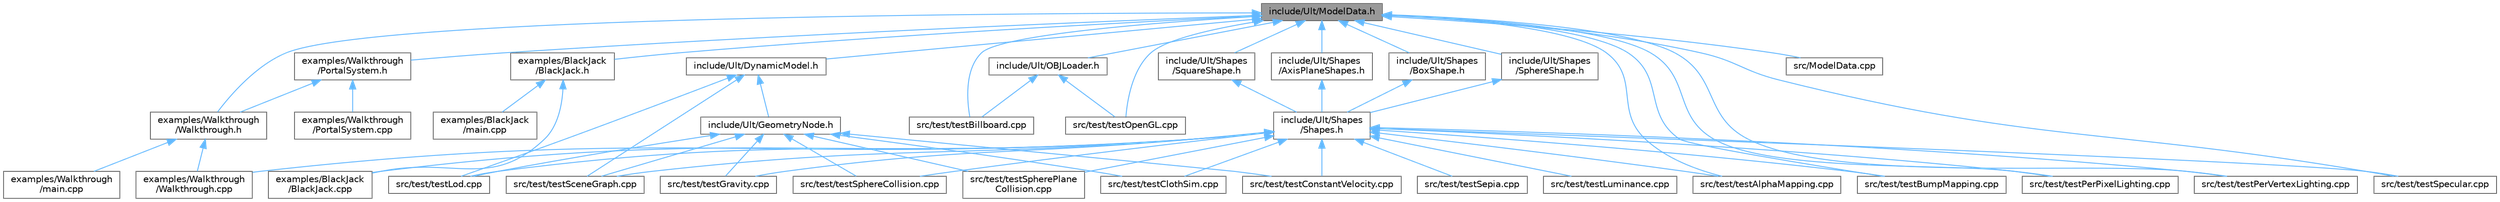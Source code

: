 digraph "include/Ult/ModelData.h"
{
 // LATEX_PDF_SIZE
  bgcolor="transparent";
  edge [fontname=Helvetica,fontsize=10,labelfontname=Helvetica,labelfontsize=10];
  node [fontname=Helvetica,fontsize=10,shape=box,height=0.2,width=0.4];
  Node1 [id="Node000001",label="include/Ult/ModelData.h",height=0.2,width=0.4,color="gray40", fillcolor="grey60", style="filled", fontcolor="black",tooltip=" "];
  Node1 -> Node2 [id="edge1_Node000001_Node000002",dir="back",color="steelblue1",style="solid",tooltip=" "];
  Node2 [id="Node000002",label="examples/BlackJack\l/BlackJack.h",height=0.2,width=0.4,color="grey40", fillcolor="white", style="filled",URL="$_black_jack_8h.html",tooltip=" "];
  Node2 -> Node3 [id="edge2_Node000002_Node000003",dir="back",color="steelblue1",style="solid",tooltip=" "];
  Node3 [id="Node000003",label="examples/BlackJack\l/BlackJack.cpp",height=0.2,width=0.4,color="grey40", fillcolor="white", style="filled",URL="$_black_jack_8cpp.html",tooltip=" "];
  Node2 -> Node4 [id="edge3_Node000002_Node000004",dir="back",color="steelblue1",style="solid",tooltip=" "];
  Node4 [id="Node000004",label="examples/BlackJack\l/main.cpp",height=0.2,width=0.4,color="grey40", fillcolor="white", style="filled",URL="$_black_jack_2main_8cpp.html",tooltip=" "];
  Node1 -> Node5 [id="edge4_Node000001_Node000005",dir="back",color="steelblue1",style="solid",tooltip=" "];
  Node5 [id="Node000005",label="examples/Walkthrough\l/PortalSystem.h",height=0.2,width=0.4,color="grey40", fillcolor="white", style="filled",URL="$_portal_system_8h.html",tooltip=" "];
  Node5 -> Node6 [id="edge5_Node000005_Node000006",dir="back",color="steelblue1",style="solid",tooltip=" "];
  Node6 [id="Node000006",label="examples/Walkthrough\l/PortalSystem.cpp",height=0.2,width=0.4,color="grey40", fillcolor="white", style="filled",URL="$_portal_system_8cpp.html",tooltip=" "];
  Node5 -> Node7 [id="edge6_Node000005_Node000007",dir="back",color="steelblue1",style="solid",tooltip=" "];
  Node7 [id="Node000007",label="examples/Walkthrough\l/Walkthrough.h",height=0.2,width=0.4,color="grey40", fillcolor="white", style="filled",URL="$_walkthrough_8h.html",tooltip=" "];
  Node7 -> Node8 [id="edge7_Node000007_Node000008",dir="back",color="steelblue1",style="solid",tooltip=" "];
  Node8 [id="Node000008",label="examples/Walkthrough\l/Walkthrough.cpp",height=0.2,width=0.4,color="grey40", fillcolor="white", style="filled",URL="$_walkthrough_8cpp.html",tooltip=" "];
  Node7 -> Node9 [id="edge8_Node000007_Node000009",dir="back",color="steelblue1",style="solid",tooltip=" "];
  Node9 [id="Node000009",label="examples/Walkthrough\l/main.cpp",height=0.2,width=0.4,color="grey40", fillcolor="white", style="filled",URL="$_walkthrough_2main_8cpp.html",tooltip=" "];
  Node1 -> Node7 [id="edge9_Node000001_Node000007",dir="back",color="steelblue1",style="solid",tooltip=" "];
  Node1 -> Node10 [id="edge10_Node000001_Node000010",dir="back",color="steelblue1",style="solid",tooltip=" "];
  Node10 [id="Node000010",label="include/Ult/DynamicModel.h",height=0.2,width=0.4,color="grey40", fillcolor="white", style="filled",URL="$_dynamic_model_8h.html",tooltip=" "];
  Node10 -> Node11 [id="edge11_Node000010_Node000011",dir="back",color="steelblue1",style="solid",tooltip=" "];
  Node11 [id="Node000011",label="include/Ult/GeometryNode.h",height=0.2,width=0.4,color="grey40", fillcolor="white", style="filled",URL="$_geometry_node_8h.html",tooltip=" "];
  Node11 -> Node12 [id="edge12_Node000011_Node000012",dir="back",color="steelblue1",style="solid",tooltip=" "];
  Node12 [id="Node000012",label="src/test/testClothSim.cpp",height=0.2,width=0.4,color="grey40", fillcolor="white", style="filled",URL="$test_cloth_sim_8cpp.html",tooltip=" "];
  Node11 -> Node13 [id="edge13_Node000011_Node000013",dir="back",color="steelblue1",style="solid",tooltip=" "];
  Node13 [id="Node000013",label="src/test/testConstantVelocity.cpp",height=0.2,width=0.4,color="grey40", fillcolor="white", style="filled",URL="$test_constant_velocity_8cpp.html",tooltip=" "];
  Node11 -> Node14 [id="edge14_Node000011_Node000014",dir="back",color="steelblue1",style="solid",tooltip=" "];
  Node14 [id="Node000014",label="src/test/testGravity.cpp",height=0.2,width=0.4,color="grey40", fillcolor="white", style="filled",URL="$test_gravity_8cpp.html",tooltip=" "];
  Node11 -> Node15 [id="edge15_Node000011_Node000015",dir="back",color="steelblue1",style="solid",tooltip=" "];
  Node15 [id="Node000015",label="src/test/testLod.cpp",height=0.2,width=0.4,color="grey40", fillcolor="white", style="filled",URL="$test_lod_8cpp.html",tooltip=" "];
  Node11 -> Node16 [id="edge16_Node000011_Node000016",dir="back",color="steelblue1",style="solid",tooltip=" "];
  Node16 [id="Node000016",label="src/test/testSceneGraph.cpp",height=0.2,width=0.4,color="grey40", fillcolor="white", style="filled",URL="$test_scene_graph_8cpp.html",tooltip=" "];
  Node11 -> Node17 [id="edge17_Node000011_Node000017",dir="back",color="steelblue1",style="solid",tooltip=" "];
  Node17 [id="Node000017",label="src/test/testSphereCollision.cpp",height=0.2,width=0.4,color="grey40", fillcolor="white", style="filled",URL="$test_sphere_collision_8cpp.html",tooltip=" "];
  Node11 -> Node18 [id="edge18_Node000011_Node000018",dir="back",color="steelblue1",style="solid",tooltip=" "];
  Node18 [id="Node000018",label="src/test/testSpherePlane\lCollision.cpp",height=0.2,width=0.4,color="grey40", fillcolor="white", style="filled",URL="$test_sphere_plane_collision_8cpp.html",tooltip=" "];
  Node10 -> Node15 [id="edge19_Node000010_Node000015",dir="back",color="steelblue1",style="solid",tooltip=" "];
  Node10 -> Node16 [id="edge20_Node000010_Node000016",dir="back",color="steelblue1",style="solid",tooltip=" "];
  Node1 -> Node19 [id="edge21_Node000001_Node000019",dir="back",color="steelblue1",style="solid",tooltip=" "];
  Node19 [id="Node000019",label="include/Ult/OBJLoader.h",height=0.2,width=0.4,color="grey40", fillcolor="white", style="filled",URL="$_o_b_j_loader_8h.html",tooltip=" "];
  Node19 -> Node20 [id="edge22_Node000019_Node000020",dir="back",color="steelblue1",style="solid",tooltip=" "];
  Node20 [id="Node000020",label="src/test/testBillboard.cpp",height=0.2,width=0.4,color="grey40", fillcolor="white", style="filled",URL="$test_billboard_8cpp.html",tooltip=" "];
  Node19 -> Node21 [id="edge23_Node000019_Node000021",dir="back",color="steelblue1",style="solid",tooltip=" "];
  Node21 [id="Node000021",label="src/test/testOpenGL.cpp",height=0.2,width=0.4,color="grey40", fillcolor="white", style="filled",URL="$test_open_g_l_8cpp.html",tooltip=" "];
  Node1 -> Node22 [id="edge24_Node000001_Node000022",dir="back",color="steelblue1",style="solid",tooltip=" "];
  Node22 [id="Node000022",label="include/Ult/Shapes\l/AxisPlaneShapes.h",height=0.2,width=0.4,color="grey40", fillcolor="white", style="filled",URL="$_axis_plane_shapes_8h.html",tooltip=" "];
  Node22 -> Node23 [id="edge25_Node000022_Node000023",dir="back",color="steelblue1",style="solid",tooltip=" "];
  Node23 [id="Node000023",label="include/Ult/Shapes\l/Shapes.h",height=0.2,width=0.4,color="grey40", fillcolor="white", style="filled",URL="$_shapes_8h.html",tooltip=" "];
  Node23 -> Node3 [id="edge26_Node000023_Node000003",dir="back",color="steelblue1",style="solid",tooltip=" "];
  Node23 -> Node8 [id="edge27_Node000023_Node000008",dir="back",color="steelblue1",style="solid",tooltip=" "];
  Node23 -> Node24 [id="edge28_Node000023_Node000024",dir="back",color="steelblue1",style="solid",tooltip=" "];
  Node24 [id="Node000024",label="src/test/testAlphaMapping.cpp",height=0.2,width=0.4,color="grey40", fillcolor="white", style="filled",URL="$test_alpha_mapping_8cpp.html",tooltip=" "];
  Node23 -> Node25 [id="edge29_Node000023_Node000025",dir="back",color="steelblue1",style="solid",tooltip=" "];
  Node25 [id="Node000025",label="src/test/testBumpMapping.cpp",height=0.2,width=0.4,color="grey40", fillcolor="white", style="filled",URL="$test_bump_mapping_8cpp.html",tooltip=" "];
  Node23 -> Node12 [id="edge30_Node000023_Node000012",dir="back",color="steelblue1",style="solid",tooltip=" "];
  Node23 -> Node13 [id="edge31_Node000023_Node000013",dir="back",color="steelblue1",style="solid",tooltip=" "];
  Node23 -> Node14 [id="edge32_Node000023_Node000014",dir="back",color="steelblue1",style="solid",tooltip=" "];
  Node23 -> Node15 [id="edge33_Node000023_Node000015",dir="back",color="steelblue1",style="solid",tooltip=" "];
  Node23 -> Node26 [id="edge34_Node000023_Node000026",dir="back",color="steelblue1",style="solid",tooltip=" "];
  Node26 [id="Node000026",label="src/test/testLuminance.cpp",height=0.2,width=0.4,color="grey40", fillcolor="white", style="filled",URL="$test_luminance_8cpp.html",tooltip=" "];
  Node23 -> Node27 [id="edge35_Node000023_Node000027",dir="back",color="steelblue1",style="solid",tooltip=" "];
  Node27 [id="Node000027",label="src/test/testPerPixelLighting.cpp",height=0.2,width=0.4,color="grey40", fillcolor="white", style="filled",URL="$test_per_pixel_lighting_8cpp.html",tooltip=" "];
  Node23 -> Node28 [id="edge36_Node000023_Node000028",dir="back",color="steelblue1",style="solid",tooltip=" "];
  Node28 [id="Node000028",label="src/test/testPerVertexLighting.cpp",height=0.2,width=0.4,color="grey40", fillcolor="white", style="filled",URL="$test_per_vertex_lighting_8cpp.html",tooltip=" "];
  Node23 -> Node16 [id="edge37_Node000023_Node000016",dir="back",color="steelblue1",style="solid",tooltip=" "];
  Node23 -> Node29 [id="edge38_Node000023_Node000029",dir="back",color="steelblue1",style="solid",tooltip=" "];
  Node29 [id="Node000029",label="src/test/testSepia.cpp",height=0.2,width=0.4,color="grey40", fillcolor="white", style="filled",URL="$test_sepia_8cpp.html",tooltip=" "];
  Node23 -> Node30 [id="edge39_Node000023_Node000030",dir="back",color="steelblue1",style="solid",tooltip=" "];
  Node30 [id="Node000030",label="src/test/testSpecular.cpp",height=0.2,width=0.4,color="grey40", fillcolor="white", style="filled",URL="$test_specular_8cpp.html",tooltip=" "];
  Node23 -> Node17 [id="edge40_Node000023_Node000017",dir="back",color="steelblue1",style="solid",tooltip=" "];
  Node23 -> Node18 [id="edge41_Node000023_Node000018",dir="back",color="steelblue1",style="solid",tooltip=" "];
  Node1 -> Node31 [id="edge42_Node000001_Node000031",dir="back",color="steelblue1",style="solid",tooltip=" "];
  Node31 [id="Node000031",label="include/Ult/Shapes\l/BoxShape.h",height=0.2,width=0.4,color="grey40", fillcolor="white", style="filled",URL="$_box_shape_8h.html",tooltip=" "];
  Node31 -> Node23 [id="edge43_Node000031_Node000023",dir="back",color="steelblue1",style="solid",tooltip=" "];
  Node1 -> Node32 [id="edge44_Node000001_Node000032",dir="back",color="steelblue1",style="solid",tooltip=" "];
  Node32 [id="Node000032",label="include/Ult/Shapes\l/SphereShape.h",height=0.2,width=0.4,color="grey40", fillcolor="white", style="filled",URL="$_sphere_shape_8h.html",tooltip=" "];
  Node32 -> Node23 [id="edge45_Node000032_Node000023",dir="back",color="steelblue1",style="solid",tooltip=" "];
  Node1 -> Node33 [id="edge46_Node000001_Node000033",dir="back",color="steelblue1",style="solid",tooltip=" "];
  Node33 [id="Node000033",label="include/Ult/Shapes\l/SquareShape.h",height=0.2,width=0.4,color="grey40", fillcolor="white", style="filled",URL="$_square_shape_8h.html",tooltip=" "];
  Node33 -> Node23 [id="edge47_Node000033_Node000023",dir="back",color="steelblue1",style="solid",tooltip=" "];
  Node1 -> Node34 [id="edge48_Node000001_Node000034",dir="back",color="steelblue1",style="solid",tooltip=" "];
  Node34 [id="Node000034",label="src/ModelData.cpp",height=0.2,width=0.4,color="grey40", fillcolor="white", style="filled",URL="$_model_data_8cpp.html",tooltip=" "];
  Node1 -> Node24 [id="edge49_Node000001_Node000024",dir="back",color="steelblue1",style="solid",tooltip=" "];
  Node1 -> Node20 [id="edge50_Node000001_Node000020",dir="back",color="steelblue1",style="solid",tooltip=" "];
  Node1 -> Node25 [id="edge51_Node000001_Node000025",dir="back",color="steelblue1",style="solid",tooltip=" "];
  Node1 -> Node21 [id="edge52_Node000001_Node000021",dir="back",color="steelblue1",style="solid",tooltip=" "];
  Node1 -> Node27 [id="edge53_Node000001_Node000027",dir="back",color="steelblue1",style="solid",tooltip=" "];
  Node1 -> Node28 [id="edge54_Node000001_Node000028",dir="back",color="steelblue1",style="solid",tooltip=" "];
  Node1 -> Node30 [id="edge55_Node000001_Node000030",dir="back",color="steelblue1",style="solid",tooltip=" "];
}

